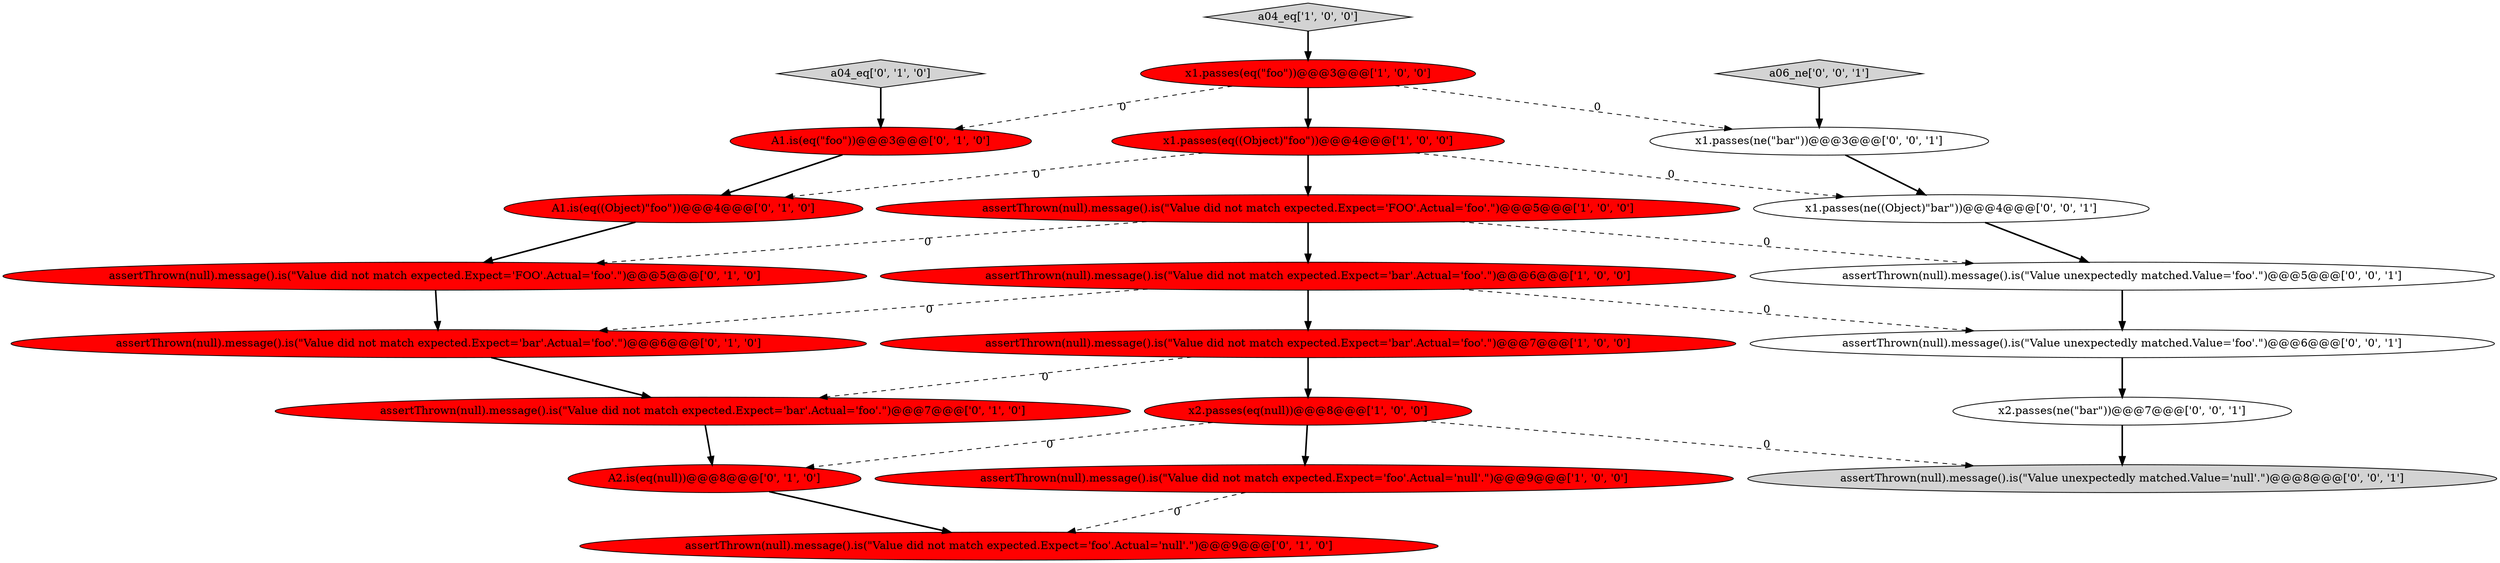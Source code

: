 digraph {
10 [style = filled, label = "a04_eq['0', '1', '0']", fillcolor = lightgray, shape = diamond image = "AAA0AAABBB2BBB"];
14 [style = filled, label = "A2.is(eq(null))@@@8@@@['0', '1', '0']", fillcolor = red, shape = ellipse image = "AAA1AAABBB2BBB"];
9 [style = filled, label = "assertThrown(null).message().is(\"Value did not match expected.Expect='foo'.Actual='null'.\")@@@9@@@['0', '1', '0']", fillcolor = red, shape = ellipse image = "AAA1AAABBB2BBB"];
17 [style = filled, label = "assertThrown(null).message().is(\"Value unexpectedly matched.Value='foo'.\")@@@6@@@['0', '0', '1']", fillcolor = white, shape = ellipse image = "AAA0AAABBB3BBB"];
4 [style = filled, label = "x2.passes(eq(null))@@@8@@@['1', '0', '0']", fillcolor = red, shape = ellipse image = "AAA1AAABBB1BBB"];
13 [style = filled, label = "assertThrown(null).message().is(\"Value did not match expected.Expect='bar'.Actual='foo'.\")@@@7@@@['0', '1', '0']", fillcolor = red, shape = ellipse image = "AAA1AAABBB2BBB"];
11 [style = filled, label = "assertThrown(null).message().is(\"Value did not match expected.Expect='FOO'.Actual='foo'.\")@@@5@@@['0', '1', '0']", fillcolor = red, shape = ellipse image = "AAA1AAABBB2BBB"];
18 [style = filled, label = "x2.passes(ne(\"bar\"))@@@7@@@['0', '0', '1']", fillcolor = white, shape = ellipse image = "AAA0AAABBB3BBB"];
16 [style = filled, label = "a06_ne['0', '0', '1']", fillcolor = lightgray, shape = diamond image = "AAA0AAABBB3BBB"];
3 [style = filled, label = "x1.passes(eq(\"foo\"))@@@3@@@['1', '0', '0']", fillcolor = red, shape = ellipse image = "AAA1AAABBB1BBB"];
6 [style = filled, label = "x1.passes(eq((Object)\"foo\"))@@@4@@@['1', '0', '0']", fillcolor = red, shape = ellipse image = "AAA1AAABBB1BBB"];
7 [style = filled, label = "assertThrown(null).message().is(\"Value did not match expected.Expect='bar'.Actual='foo'.\")@@@7@@@['1', '0', '0']", fillcolor = red, shape = ellipse image = "AAA1AAABBB1BBB"];
1 [style = filled, label = "assertThrown(null).message().is(\"Value did not match expected.Expect='bar'.Actual='foo'.\")@@@6@@@['1', '0', '0']", fillcolor = red, shape = ellipse image = "AAA1AAABBB1BBB"];
21 [style = filled, label = "x1.passes(ne((Object)\"bar\"))@@@4@@@['0', '0', '1']", fillcolor = white, shape = ellipse image = "AAA0AAABBB3BBB"];
2 [style = filled, label = "assertThrown(null).message().is(\"Value did not match expected.Expect='foo'.Actual='null'.\")@@@9@@@['1', '0', '0']", fillcolor = red, shape = ellipse image = "AAA1AAABBB1BBB"];
12 [style = filled, label = "assertThrown(null).message().is(\"Value did not match expected.Expect='bar'.Actual='foo'.\")@@@6@@@['0', '1', '0']", fillcolor = red, shape = ellipse image = "AAA1AAABBB2BBB"];
20 [style = filled, label = "x1.passes(ne(\"bar\"))@@@3@@@['0', '0', '1']", fillcolor = white, shape = ellipse image = "AAA0AAABBB3BBB"];
19 [style = filled, label = "assertThrown(null).message().is(\"Value unexpectedly matched.Value='null'.\")@@@8@@@['0', '0', '1']", fillcolor = lightgray, shape = ellipse image = "AAA0AAABBB3BBB"];
0 [style = filled, label = "assertThrown(null).message().is(\"Value did not match expected.Expect='FOO'.Actual='foo'.\")@@@5@@@['1', '0', '0']", fillcolor = red, shape = ellipse image = "AAA1AAABBB1BBB"];
22 [style = filled, label = "assertThrown(null).message().is(\"Value unexpectedly matched.Value='foo'.\")@@@5@@@['0', '0', '1']", fillcolor = white, shape = ellipse image = "AAA0AAABBB3BBB"];
5 [style = filled, label = "a04_eq['1', '0', '0']", fillcolor = lightgray, shape = diamond image = "AAA0AAABBB1BBB"];
8 [style = filled, label = "A1.is(eq(\"foo\"))@@@3@@@['0', '1', '0']", fillcolor = red, shape = ellipse image = "AAA1AAABBB2BBB"];
15 [style = filled, label = "A1.is(eq((Object)\"foo\"))@@@4@@@['0', '1', '0']", fillcolor = red, shape = ellipse image = "AAA1AAABBB2BBB"];
5->3 [style = bold, label=""];
6->21 [style = dashed, label="0"];
8->15 [style = bold, label=""];
18->19 [style = bold, label=""];
3->6 [style = bold, label=""];
11->12 [style = bold, label=""];
6->0 [style = bold, label=""];
0->11 [style = dashed, label="0"];
4->2 [style = bold, label=""];
7->4 [style = bold, label=""];
1->7 [style = bold, label=""];
0->22 [style = dashed, label="0"];
20->21 [style = bold, label=""];
12->13 [style = bold, label=""];
1->12 [style = dashed, label="0"];
1->17 [style = dashed, label="0"];
15->11 [style = bold, label=""];
10->8 [style = bold, label=""];
6->15 [style = dashed, label="0"];
21->22 [style = bold, label=""];
2->9 [style = dashed, label="0"];
0->1 [style = bold, label=""];
3->20 [style = dashed, label="0"];
7->13 [style = dashed, label="0"];
22->17 [style = bold, label=""];
3->8 [style = dashed, label="0"];
4->19 [style = dashed, label="0"];
14->9 [style = bold, label=""];
4->14 [style = dashed, label="0"];
16->20 [style = bold, label=""];
13->14 [style = bold, label=""];
17->18 [style = bold, label=""];
}
